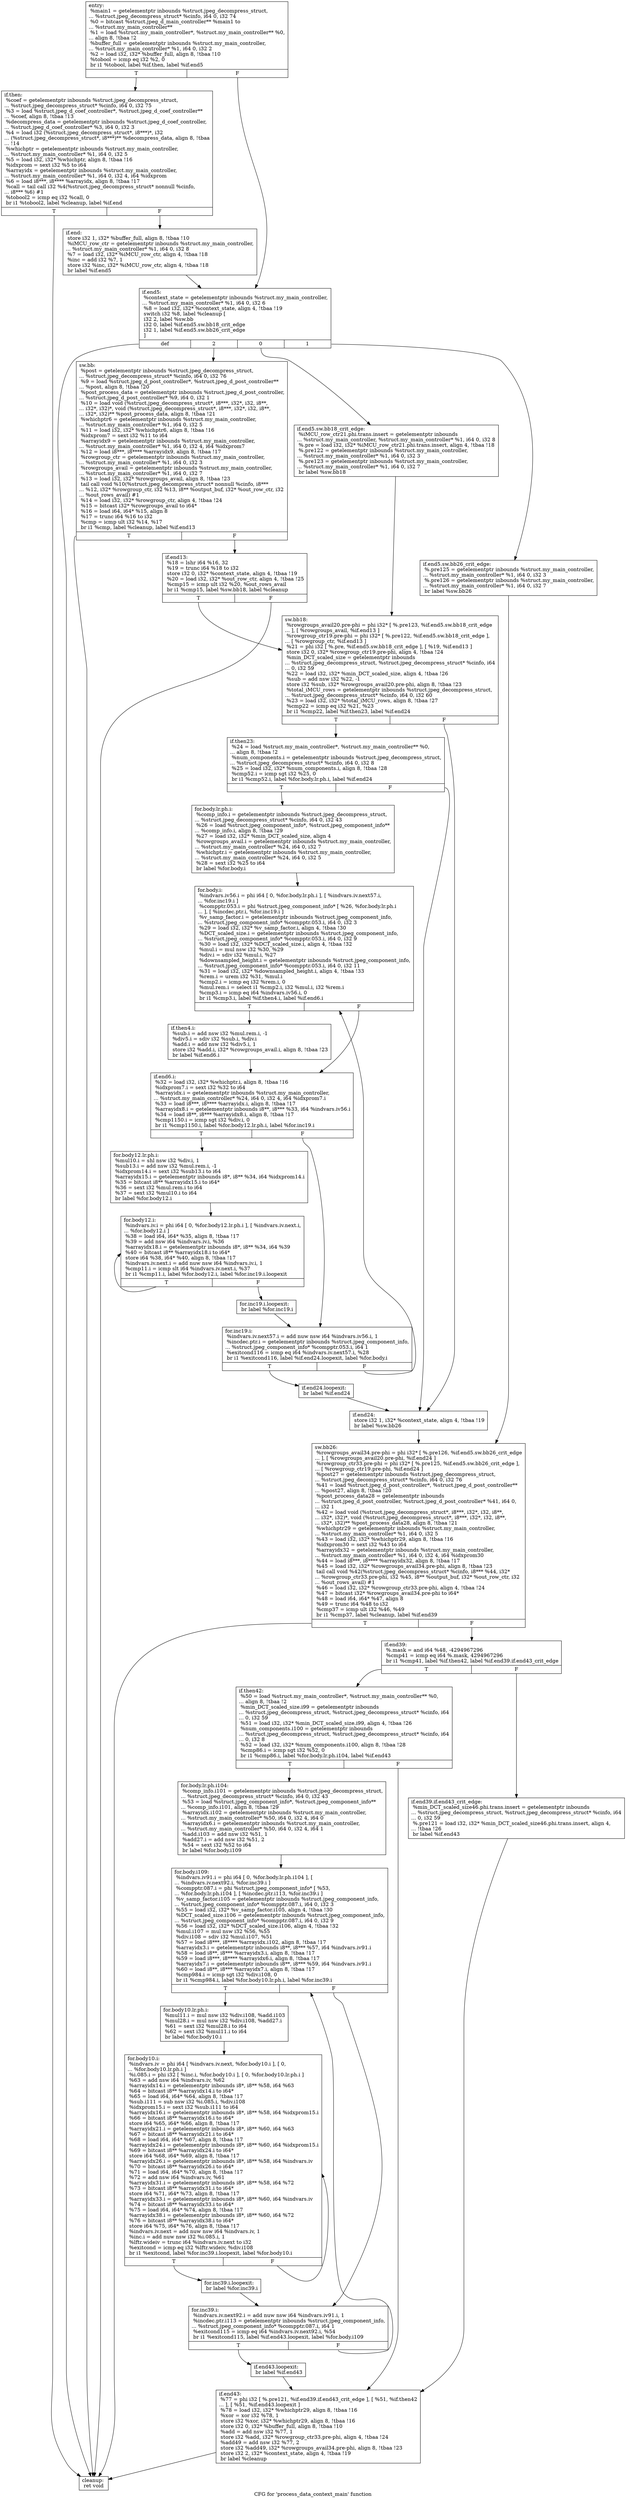 digraph "CFG for 'process_data_context_main' function" {
	label="CFG for 'process_data_context_main' function";

	Node0x6365c90 [shape=record,label="{entry:\l  %main1 = getelementptr inbounds %struct.jpeg_decompress_struct,\l... %struct.jpeg_decompress_struct* %cinfo, i64 0, i32 74\l  %0 = bitcast %struct.jpeg_d_main_controller** %main1 to\l... %struct.my_main_controller**\l  %1 = load %struct.my_main_controller*, %struct.my_main_controller** %0,\l... align 8, !tbaa !2\l  %buffer_full = getelementptr inbounds %struct.my_main_controller,\l... %struct.my_main_controller* %1, i64 0, i32 2\l  %2 = load i32, i32* %buffer_full, align 8, !tbaa !10\l  %tobool = icmp eq i32 %2, 0\l  br i1 %tobool, label %if.then, label %if.end5\l|{<s0>T|<s1>F}}"];
	Node0x6365c90:s0 -> Node0x6365f60;
	Node0x6365c90:s1 -> Node0x6366010;
	Node0x6365f60 [shape=record,label="{if.then:                                          \l  %coef = getelementptr inbounds %struct.jpeg_decompress_struct,\l... %struct.jpeg_decompress_struct* %cinfo, i64 0, i32 75\l  %3 = load %struct.jpeg_d_coef_controller*, %struct.jpeg_d_coef_controller**\l... %coef, align 8, !tbaa !13\l  %decompress_data = getelementptr inbounds %struct.jpeg_d_coef_controller,\l... %struct.jpeg_d_coef_controller* %3, i64 0, i32 3\l  %4 = load i32 (%struct.jpeg_decompress_struct*, i8***)*, i32\l... (%struct.jpeg_decompress_struct*, i8***)** %decompress_data, align 8, !tbaa\l... !14\l  %whichptr = getelementptr inbounds %struct.my_main_controller,\l... %struct.my_main_controller* %1, i64 0, i32 5\l  %5 = load i32, i32* %whichptr, align 8, !tbaa !16\l  %idxprom = sext i32 %5 to i64\l  %arrayidx = getelementptr inbounds %struct.my_main_controller,\l... %struct.my_main_controller* %1, i64 0, i32 4, i64 %idxprom\l  %6 = load i8***, i8**** %arrayidx, align 8, !tbaa !17\l  %call = tail call i32 %4(%struct.jpeg_decompress_struct* nonnull %cinfo,\l... i8*** %6) #1\l  %tobool2 = icmp eq i32 %call, 0\l  br i1 %tobool2, label %cleanup, label %if.end\l|{<s0>T|<s1>F}}"];
	Node0x6365f60:s0 -> Node0x6373630;
	Node0x6365f60:s1 -> Node0x6373700;
	Node0x6373700 [shape=record,label="{if.end:                                           \l  store i32 1, i32* %buffer_full, align 8, !tbaa !10\l  %iMCU_row_ctr = getelementptr inbounds %struct.my_main_controller,\l... %struct.my_main_controller* %1, i64 0, i32 8\l  %7 = load i32, i32* %iMCU_row_ctr, align 4, !tbaa !18\l  %inc = add i32 %7, 1\l  store i32 %inc, i32* %iMCU_row_ctr, align 4, !tbaa !18\l  br label %if.end5\l}"];
	Node0x6373700 -> Node0x6366010;
	Node0x6366010 [shape=record,label="{if.end5:                                          \l  %context_state = getelementptr inbounds %struct.my_main_controller,\l... %struct.my_main_controller* %1, i64 0, i32 6\l  %8 = load i32, i32* %context_state, align 4, !tbaa !19\l  switch i32 %8, label %cleanup [\l    i32 2, label %sw.bb\l    i32 0, label %if.end5.sw.bb18_crit_edge\l    i32 1, label %if.end5.sw.bb26_crit_edge\l  ]\l|{<s0>def|<s1>2|<s2>0|<s3>1}}"];
	Node0x6366010:s0 -> Node0x6373630;
	Node0x6366010:s1 -> Node0x6372a70;
	Node0x6366010:s2 -> Node0x6374960;
	Node0x6366010:s3 -> Node0x6374a80;
	Node0x6374a80 [shape=record,label="{if.end5.sw.bb26_crit_edge:                        \l  %.pre125 = getelementptr inbounds %struct.my_main_controller,\l... %struct.my_main_controller* %1, i64 0, i32 3\l  %.pre126 = getelementptr inbounds %struct.my_main_controller,\l... %struct.my_main_controller* %1, i64 0, i32 7\l  br label %sw.bb26\l}"];
	Node0x6374a80 -> Node0x635d660;
	Node0x6374960 [shape=record,label="{if.end5.sw.bb18_crit_edge:                        \l  %iMCU_row_ctr21.phi.trans.insert = getelementptr inbounds\l... %struct.my_main_controller, %struct.my_main_controller* %1, i64 0, i32 8\l  %.pre = load i32, i32* %iMCU_row_ctr21.phi.trans.insert, align 4, !tbaa !18\l  %.pre122 = getelementptr inbounds %struct.my_main_controller,\l... %struct.my_main_controller* %1, i64 0, i32 3\l  %.pre123 = getelementptr inbounds %struct.my_main_controller,\l... %struct.my_main_controller* %1, i64 0, i32 7\l  br label %sw.bb18\l}"];
	Node0x6374960 -> Node0x635d9b0;
	Node0x6372a70 [shape=record,label="{sw.bb:                                            \l  %post = getelementptr inbounds %struct.jpeg_decompress_struct,\l... %struct.jpeg_decompress_struct* %cinfo, i64 0, i32 76\l  %9 = load %struct.jpeg_d_post_controller*, %struct.jpeg_d_post_controller**\l... %post, align 8, !tbaa !20\l  %post_process_data = getelementptr inbounds %struct.jpeg_d_post_controller,\l... %struct.jpeg_d_post_controller* %9, i64 0, i32 1\l  %10 = load void (%struct.jpeg_decompress_struct*, i8***, i32*, i32, i8**,\l... i32*, i32)*, void (%struct.jpeg_decompress_struct*, i8***, i32*, i32, i8**,\l... i32*, i32)** %post_process_data, align 8, !tbaa !21\l  %whichptr6 = getelementptr inbounds %struct.my_main_controller,\l... %struct.my_main_controller* %1, i64 0, i32 5\l  %11 = load i32, i32* %whichptr6, align 8, !tbaa !16\l  %idxprom7 = sext i32 %11 to i64\l  %arrayidx9 = getelementptr inbounds %struct.my_main_controller,\l... %struct.my_main_controller* %1, i64 0, i32 4, i64 %idxprom7\l  %12 = load i8***, i8**** %arrayidx9, align 8, !tbaa !17\l  %rowgroup_ctr = getelementptr inbounds %struct.my_main_controller,\l... %struct.my_main_controller* %1, i64 0, i32 3\l  %rowgroups_avail = getelementptr inbounds %struct.my_main_controller,\l... %struct.my_main_controller* %1, i64 0, i32 7\l  %13 = load i32, i32* %rowgroups_avail, align 8, !tbaa !23\l  tail call void %10(%struct.jpeg_decompress_struct* nonnull %cinfo, i8***\l... %12, i32* %rowgroup_ctr, i32 %13, i8** %output_buf, i32* %out_row_ctr, i32\l... %out_rows_avail) #1\l  %14 = load i32, i32* %rowgroup_ctr, align 4, !tbaa !24\l  %15 = bitcast i32* %rowgroups_avail to i64*\l  %16 = load i64, i64* %15, align 8\l  %17 = trunc i64 %16 to i32\l  %cmp = icmp ult i32 %14, %17\l  br i1 %cmp, label %cleanup, label %if.end13\l|{<s0>T|<s1>F}}"];
	Node0x6372a70:s0 -> Node0x6373630;
	Node0x6372a70:s1 -> Node0x6372cb0;
	Node0x6372cb0 [shape=record,label="{if.end13:                                         \l  %18 = lshr i64 %16, 32\l  %19 = trunc i64 %18 to i32\l  store i32 0, i32* %context_state, align 4, !tbaa !19\l  %20 = load i32, i32* %out_row_ctr, align 4, !tbaa !25\l  %cmp15 = icmp ult i32 %20, %out_rows_avail\l  br i1 %cmp15, label %sw.bb18, label %cleanup\l|{<s0>T|<s1>F}}"];
	Node0x6372cb0:s0 -> Node0x635d9b0;
	Node0x6372cb0:s1 -> Node0x6373630;
	Node0x635d9b0 [shape=record,label="{sw.bb18:                                          \l  %rowgroups_avail20.pre-phi = phi i32* [ %.pre123, %if.end5.sw.bb18_crit_edge\l... ], [ %rowgroups_avail, %if.end13 ]\l  %rowgroup_ctr19.pre-phi = phi i32* [ %.pre122, %if.end5.sw.bb18_crit_edge ],\l... [ %rowgroup_ctr, %if.end13 ]\l  %21 = phi i32 [ %.pre, %if.end5.sw.bb18_crit_edge ], [ %19, %if.end13 ]\l  store i32 0, i32* %rowgroup_ctr19.pre-phi, align 4, !tbaa !24\l  %min_DCT_scaled_size = getelementptr inbounds\l... %struct.jpeg_decompress_struct, %struct.jpeg_decompress_struct* %cinfo, i64\l... 0, i32 59\l  %22 = load i32, i32* %min_DCT_scaled_size, align 4, !tbaa !26\l  %sub = add nsw i32 %22, -1\l  store i32 %sub, i32* %rowgroups_avail20.pre-phi, align 8, !tbaa !23\l  %total_iMCU_rows = getelementptr inbounds %struct.jpeg_decompress_struct,\l... %struct.jpeg_decompress_struct* %cinfo, i64 0, i32 60\l  %23 = load i32, i32* %total_iMCU_rows, align 8, !tbaa !27\l  %cmp22 = icmp eq i32 %21, %23\l  br i1 %cmp22, label %if.then23, label %if.end24\l|{<s0>T|<s1>F}}"];
	Node0x635d9b0:s0 -> Node0x6374b10;
	Node0x635d9b0:s1 -> Node0x6374bf0;
	Node0x6374b10 [shape=record,label="{if.then23:                                        \l  %24 = load %struct.my_main_controller*, %struct.my_main_controller** %0,\l... align 8, !tbaa !2\l  %num_components.i = getelementptr inbounds %struct.jpeg_decompress_struct,\l... %struct.jpeg_decompress_struct* %cinfo, i64 0, i32 8\l  %25 = load i32, i32* %num_components.i, align 8, !tbaa !28\l  %cmp52.i = icmp sgt i32 %25, 0\l  br i1 %cmp52.i, label %for.body.lr.ph.i, label %if.end24\l|{<s0>T|<s1>F}}"];
	Node0x6374b10:s0 -> Node0x637a400;
	Node0x6374b10:s1 -> Node0x6374bf0;
	Node0x637a400 [shape=record,label="{for.body.lr.ph.i:                                 \l  %comp_info.i = getelementptr inbounds %struct.jpeg_decompress_struct,\l... %struct.jpeg_decompress_struct* %cinfo, i64 0, i32 43\l  %26 = load %struct.jpeg_component_info*, %struct.jpeg_component_info**\l... %comp_info.i, align 8, !tbaa !29\l  %27 = load i32, i32* %min_DCT_scaled_size, align 4\l  %rowgroups_avail.i = getelementptr inbounds %struct.my_main_controller,\l... %struct.my_main_controller* %24, i64 0, i32 7\l  %whichptr.i = getelementptr inbounds %struct.my_main_controller,\l... %struct.my_main_controller* %24, i64 0, i32 5\l  %28 = sext i32 %25 to i64\l  br label %for.body.i\l}"];
	Node0x637a400 -> Node0x637a8c0;
	Node0x637a8c0 [shape=record,label="{for.body.i:                                       \l  %indvars.iv56.i = phi i64 [ 0, %for.body.lr.ph.i ], [ %indvars.iv.next57.i,\l... %for.inc19.i ]\l  %compptr.053.i = phi %struct.jpeg_component_info* [ %26, %for.body.lr.ph.i\l... ], [ %incdec.ptr.i, %for.inc19.i ]\l  %v_samp_factor.i = getelementptr inbounds %struct.jpeg_component_info,\l... %struct.jpeg_component_info* %compptr.053.i, i64 0, i32 3\l  %29 = load i32, i32* %v_samp_factor.i, align 4, !tbaa !30\l  %DCT_scaled_size.i = getelementptr inbounds %struct.jpeg_component_info,\l... %struct.jpeg_component_info* %compptr.053.i, i64 0, i32 9\l  %30 = load i32, i32* %DCT_scaled_size.i, align 4, !tbaa !32\l  %mul.i = mul nsw i32 %30, %29\l  %div.i = sdiv i32 %mul.i, %27\l  %downsampled_height.i = getelementptr inbounds %struct.jpeg_component_info,\l... %struct.jpeg_component_info* %compptr.053.i, i64 0, i32 11\l  %31 = load i32, i32* %downsampled_height.i, align 4, !tbaa !33\l  %rem.i = urem i32 %31, %mul.i\l  %cmp2.i = icmp eq i32 %rem.i, 0\l  %mul.rem.i = select i1 %cmp2.i, i32 %mul.i, i32 %rem.i\l  %cmp3.i = icmp eq i64 %indvars.iv56.i, 0\l  br i1 %cmp3.i, label %if.then4.i, label %if.end6.i\l|{<s0>T|<s1>F}}"];
	Node0x637a8c0:s0 -> Node0x637b690;
	Node0x637a8c0:s1 -> Node0x637b770;
	Node0x637b690 [shape=record,label="{if.then4.i:                                       \l  %sub.i = add nsw i32 %mul.rem.i, -1\l  %div5.i = sdiv i32 %sub.i, %div.i\l  %add.i = add nsw i32 %div5.i, 1\l  store i32 %add.i, i32* %rowgroups_avail.i, align 8, !tbaa !23\l  br label %if.end6.i\l}"];
	Node0x637b690 -> Node0x637b770;
	Node0x637b770 [shape=record,label="{if.end6.i:                                        \l  %32 = load i32, i32* %whichptr.i, align 8, !tbaa !16\l  %idxprom7.i = sext i32 %32 to i64\l  %arrayidx.i = getelementptr inbounds %struct.my_main_controller,\l... %struct.my_main_controller* %24, i64 0, i32 4, i64 %idxprom7.i\l  %33 = load i8***, i8**** %arrayidx.i, align 8, !tbaa !17\l  %arrayidx8.i = getelementptr inbounds i8**, i8*** %33, i64 %indvars.iv56.i\l  %34 = load i8**, i8*** %arrayidx8.i, align 8, !tbaa !17\l  %cmp1150.i = icmp sgt i32 %div.i, 0\l  br i1 %cmp1150.i, label %for.body12.lr.ph.i, label %for.inc19.i\l|{<s0>T|<s1>F}}"];
	Node0x637b770:s0 -> Node0x637c010;
	Node0x637b770:s1 -> Node0x637aa40;
	Node0x637c010 [shape=record,label="{for.body12.lr.ph.i:                               \l  %mul10.i = shl nsw i32 %div.i, 1\l  %sub13.i = add nsw i32 %mul.rem.i, -1\l  %idxprom14.i = sext i32 %sub13.i to i64\l  %arrayidx15.i = getelementptr inbounds i8*, i8** %34, i64 %idxprom14.i\l  %35 = bitcast i8** %arrayidx15.i to i64*\l  %36 = sext i32 %mul.rem.i to i64\l  %37 = sext i32 %mul10.i to i64\l  br label %for.body12.i\l}"];
	Node0x637c010 -> Node0x637c4b0;
	Node0x637c4b0 [shape=record,label="{for.body12.i:                                     \l  %indvars.iv.i = phi i64 [ 0, %for.body12.lr.ph.i ], [ %indvars.iv.next.i,\l... %for.body12.i ]\l  %38 = load i64, i64* %35, align 8, !tbaa !17\l  %39 = add nsw i64 %indvars.iv.i, %36\l  %arrayidx18.i = getelementptr inbounds i8*, i8** %34, i64 %39\l  %40 = bitcast i8** %arrayidx18.i to i64*\l  store i64 %38, i64* %40, align 8, !tbaa !17\l  %indvars.iv.next.i = add nuw nsw i64 %indvars.iv.i, 1\l  %cmp11.i = icmp slt i64 %indvars.iv.next.i, %37\l  br i1 %cmp11.i, label %for.body12.i, label %for.inc19.i.loopexit\l|{<s0>T|<s1>F}}"];
	Node0x637c4b0:s0 -> Node0x637c4b0;
	Node0x637c4b0:s1 -> Node0x637cb10;
	Node0x637cb10 [shape=record,label="{for.inc19.i.loopexit:                             \l  br label %for.inc19.i\l}"];
	Node0x637cb10 -> Node0x637aa40;
	Node0x637aa40 [shape=record,label="{for.inc19.i:                                      \l  %indvars.iv.next57.i = add nuw nsw i64 %indvars.iv56.i, 1\l  %incdec.ptr.i = getelementptr inbounds %struct.jpeg_component_info,\l... %struct.jpeg_component_info* %compptr.053.i, i64 1\l  %exitcond116 = icmp eq i64 %indvars.iv.next57.i, %28\l  br i1 %exitcond116, label %if.end24.loopexit, label %for.body.i\l|{<s0>T|<s1>F}}"];
	Node0x637aa40:s0 -> Node0x637ce00;
	Node0x637aa40:s1 -> Node0x637a8c0;
	Node0x637ce00 [shape=record,label="{if.end24.loopexit:                                \l  br label %if.end24\l}"];
	Node0x637ce00 -> Node0x6374bf0;
	Node0x6374bf0 [shape=record,label="{if.end24:                                         \l  store i32 1, i32* %context_state, align 4, !tbaa !19\l  br label %sw.bb26\l}"];
	Node0x6374bf0 -> Node0x635d660;
	Node0x635d660 [shape=record,label="{sw.bb26:                                          \l  %rowgroups_avail34.pre-phi = phi i32* [ %.pre126, %if.end5.sw.bb26_crit_edge\l... ], [ %rowgroups_avail20.pre-phi, %if.end24 ]\l  %rowgroup_ctr33.pre-phi = phi i32* [ %.pre125, %if.end5.sw.bb26_crit_edge ],\l... [ %rowgroup_ctr19.pre-phi, %if.end24 ]\l  %post27 = getelementptr inbounds %struct.jpeg_decompress_struct,\l... %struct.jpeg_decompress_struct* %cinfo, i64 0, i32 76\l  %41 = load %struct.jpeg_d_post_controller*, %struct.jpeg_d_post_controller**\l... %post27, align 8, !tbaa !20\l  %post_process_data28 = getelementptr inbounds\l... %struct.jpeg_d_post_controller, %struct.jpeg_d_post_controller* %41, i64 0,\l... i32 1\l  %42 = load void (%struct.jpeg_decompress_struct*, i8***, i32*, i32, i8**,\l... i32*, i32)*, void (%struct.jpeg_decompress_struct*, i8***, i32*, i32, i8**,\l... i32*, i32)** %post_process_data28, align 8, !tbaa !21\l  %whichptr29 = getelementptr inbounds %struct.my_main_controller,\l... %struct.my_main_controller* %1, i64 0, i32 5\l  %43 = load i32, i32* %whichptr29, align 8, !tbaa !16\l  %idxprom30 = sext i32 %43 to i64\l  %arrayidx32 = getelementptr inbounds %struct.my_main_controller,\l... %struct.my_main_controller* %1, i64 0, i32 4, i64 %idxprom30\l  %44 = load i8***, i8**** %arrayidx32, align 8, !tbaa !17\l  %45 = load i32, i32* %rowgroups_avail34.pre-phi, align 8, !tbaa !23\l  tail call void %42(%struct.jpeg_decompress_struct* %cinfo, i8*** %44, i32*\l... %rowgroup_ctr33.pre-phi, i32 %45, i8** %output_buf, i32* %out_row_ctr, i32\l... %out_rows_avail) #1\l  %46 = load i32, i32* %rowgroup_ctr33.pre-phi, align 4, !tbaa !24\l  %47 = bitcast i32* %rowgroups_avail34.pre-phi to i64*\l  %48 = load i64, i64* %47, align 8\l  %49 = trunc i64 %48 to i32\l  %cmp37 = icmp ult i32 %46, %49\l  br i1 %cmp37, label %cleanup, label %if.end39\l|{<s0>T|<s1>F}}"];
	Node0x635d660:s0 -> Node0x6373630;
	Node0x635d660:s1 -> Node0x637eb20;
	Node0x637eb20 [shape=record,label="{if.end39:                                         \l  %.mask = and i64 %48, -4294967296\l  %cmp41 = icmp eq i64 %.mask, 4294967296\l  br i1 %cmp41, label %if.then42, label %if.end39.if.end43_crit_edge\l|{<s0>T|<s1>F}}"];
	Node0x637eb20:s0 -> Node0x637ee00;
	Node0x637eb20:s1 -> Node0x637ee80;
	Node0x637ee80 [shape=record,label="{if.end39.if.end43_crit_edge:                      \l  %min_DCT_scaled_size46.phi.trans.insert = getelementptr inbounds\l... %struct.jpeg_decompress_struct, %struct.jpeg_decompress_struct* %cinfo, i64\l... 0, i32 59\l  %.pre121 = load i32, i32* %min_DCT_scaled_size46.phi.trans.insert, align 4,\l... !tbaa !26\l  br label %if.end43\l}"];
	Node0x637ee80 -> Node0x637f160;
	Node0x637ee00 [shape=record,label="{if.then42:                                        \l  %50 = load %struct.my_main_controller*, %struct.my_main_controller** %0,\l... align 8, !tbaa !2\l  %min_DCT_scaled_size.i99 = getelementptr inbounds\l... %struct.jpeg_decompress_struct, %struct.jpeg_decompress_struct* %cinfo, i64\l... 0, i32 59\l  %51 = load i32, i32* %min_DCT_scaled_size.i99, align 4, !tbaa !26\l  %num_components.i100 = getelementptr inbounds\l... %struct.jpeg_decompress_struct, %struct.jpeg_decompress_struct* %cinfo, i64\l... 0, i32 8\l  %52 = load i32, i32* %num_components.i100, align 8, !tbaa !28\l  %cmp86.i = icmp sgt i32 %52, 0\l  br i1 %cmp86.i, label %for.body.lr.ph.i104, label %if.end43\l|{<s0>T|<s1>F}}"];
	Node0x637ee00:s0 -> Node0x637f570;
	Node0x637ee00:s1 -> Node0x637f160;
	Node0x637f570 [shape=record,label="{for.body.lr.ph.i104:                              \l  %comp_info.i101 = getelementptr inbounds %struct.jpeg_decompress_struct,\l... %struct.jpeg_decompress_struct* %cinfo, i64 0, i32 43\l  %53 = load %struct.jpeg_component_info*, %struct.jpeg_component_info**\l... %comp_info.i101, align 8, !tbaa !29\l  %arrayidx.i102 = getelementptr inbounds %struct.my_main_controller,\l... %struct.my_main_controller* %50, i64 0, i32 4, i64 0\l  %arrayidx6.i = getelementptr inbounds %struct.my_main_controller,\l... %struct.my_main_controller* %50, i64 0, i32 4, i64 1\l  %add.i103 = add nsw i32 %51, 1\l  %add27.i = add nsw i32 %51, 2\l  %54 = sext i32 %52 to i64\l  br label %for.body.i109\l}"];
	Node0x637f570 -> Node0x637fb10;
	Node0x637fb10 [shape=record,label="{for.body.i109:                                    \l  %indvars.iv91.i = phi i64 [ 0, %for.body.lr.ph.i104 ], [\l... %indvars.iv.next92.i, %for.inc39.i ]\l  %compptr.087.i = phi %struct.jpeg_component_info* [ %53,\l... %for.body.lr.ph.i104 ], [ %incdec.ptr.i113, %for.inc39.i ]\l  %v_samp_factor.i105 = getelementptr inbounds %struct.jpeg_component_info,\l... %struct.jpeg_component_info* %compptr.087.i, i64 0, i32 3\l  %55 = load i32, i32* %v_samp_factor.i105, align 4, !tbaa !30\l  %DCT_scaled_size.i106 = getelementptr inbounds %struct.jpeg_component_info,\l... %struct.jpeg_component_info* %compptr.087.i, i64 0, i32 9\l  %56 = load i32, i32* %DCT_scaled_size.i106, align 4, !tbaa !32\l  %mul.i107 = mul nsw i32 %56, %55\l  %div.i108 = sdiv i32 %mul.i107, %51\l  %57 = load i8***, i8**** %arrayidx.i102, align 8, !tbaa !17\l  %arrayidx3.i = getelementptr inbounds i8**, i8*** %57, i64 %indvars.iv91.i\l  %58 = load i8**, i8*** %arrayidx3.i, align 8, !tbaa !17\l  %59 = load i8***, i8**** %arrayidx6.i, align 8, !tbaa !17\l  %arrayidx7.i = getelementptr inbounds i8**, i8*** %59, i64 %indvars.iv91.i\l  %60 = load i8**, i8*** %arrayidx7.i, align 8, !tbaa !17\l  %cmp984.i = icmp sgt i32 %div.i108, 0\l  br i1 %cmp984.i, label %for.body10.lr.ph.i, label %for.inc39.i\l|{<s0>T|<s1>F}}"];
	Node0x637fb10:s0 -> Node0x6365390;
	Node0x637fb10:s1 -> Node0x637fce0;
	Node0x6365390 [shape=record,label="{for.body10.lr.ph.i:                               \l  %mul11.i = mul nsw i32 %div.i108, %add.i103\l  %mul28.i = mul nsw i32 %div.i108, %add27.i\l  %61 = sext i32 %mul28.i to i64\l  %62 = sext i32 %mul11.i to i64\l  br label %for.body10.i\l}"];
	Node0x6365390 -> Node0x63656a0;
	Node0x63656a0 [shape=record,label="{for.body10.i:                                     \l  %indvars.iv = phi i64 [ %indvars.iv.next, %for.body10.i ], [ 0,\l... %for.body10.lr.ph.i ]\l  %i.085.i = phi i32 [ %inc.i, %for.body10.i ], [ 0, %for.body10.lr.ph.i ]\l  %63 = add nsw i64 %indvars.iv, %62\l  %arrayidx14.i = getelementptr inbounds i8*, i8** %58, i64 %63\l  %64 = bitcast i8** %arrayidx14.i to i64*\l  %65 = load i64, i64* %64, align 8, !tbaa !17\l  %sub.i111 = sub nsw i32 %i.085.i, %div.i108\l  %idxprom15.i = sext i32 %sub.i111 to i64\l  %arrayidx16.i = getelementptr inbounds i8*, i8** %58, i64 %idxprom15.i\l  %66 = bitcast i8** %arrayidx16.i to i64*\l  store i64 %65, i64* %66, align 8, !tbaa !17\l  %arrayidx21.i = getelementptr inbounds i8*, i8** %60, i64 %63\l  %67 = bitcast i8** %arrayidx21.i to i64*\l  %68 = load i64, i64* %67, align 8, !tbaa !17\l  %arrayidx24.i = getelementptr inbounds i8*, i8** %60, i64 %idxprom15.i\l  %69 = bitcast i8** %arrayidx24.i to i64*\l  store i64 %68, i64* %69, align 8, !tbaa !17\l  %arrayidx26.i = getelementptr inbounds i8*, i8** %58, i64 %indvars.iv\l  %70 = bitcast i8** %arrayidx26.i to i64*\l  %71 = load i64, i64* %70, align 8, !tbaa !17\l  %72 = add nsw i64 %indvars.iv, %61\l  %arrayidx31.i = getelementptr inbounds i8*, i8** %58, i64 %72\l  %73 = bitcast i8** %arrayidx31.i to i64*\l  store i64 %71, i64* %73, align 8, !tbaa !17\l  %arrayidx33.i = getelementptr inbounds i8*, i8** %60, i64 %indvars.iv\l  %74 = bitcast i8** %arrayidx33.i to i64*\l  %75 = load i64, i64* %74, align 8, !tbaa !17\l  %arrayidx38.i = getelementptr inbounds i8*, i8** %60, i64 %72\l  %76 = bitcast i8** %arrayidx38.i to i64*\l  store i64 %75, i64* %76, align 8, !tbaa !17\l  %indvars.iv.next = add nuw nsw i64 %indvars.iv, 1\l  %inc.i = add nuw nsw i32 %i.085.i, 1\l  %lftr.wideiv = trunc i64 %indvars.iv.next to i32\l  %exitcond = icmp eq i32 %lftr.wideiv, %div.i108\l  br i1 %exitcond, label %for.inc39.i.loopexit, label %for.body10.i\l|{<s0>T|<s1>F}}"];
	Node0x63656a0:s0 -> Node0x6368dc0;
	Node0x63656a0:s1 -> Node0x63656a0;
	Node0x6368dc0 [shape=record,label="{for.inc39.i.loopexit:                             \l  br label %for.inc39.i\l}"];
	Node0x6368dc0 -> Node0x637fce0;
	Node0x637fce0 [shape=record,label="{for.inc39.i:                                      \l  %indvars.iv.next92.i = add nuw nsw i64 %indvars.iv91.i, 1\l  %incdec.ptr.i113 = getelementptr inbounds %struct.jpeg_component_info,\l... %struct.jpeg_component_info* %compptr.087.i, i64 1\l  %exitcond115 = icmp eq i64 %indvars.iv.next92.i, %54\l  br i1 %exitcond115, label %if.end43.loopexit, label %for.body.i109\l|{<s0>T|<s1>F}}"];
	Node0x637fce0:s0 -> Node0x63690e0;
	Node0x637fce0:s1 -> Node0x637fb10;
	Node0x63690e0 [shape=record,label="{if.end43.loopexit:                                \l  br label %if.end43\l}"];
	Node0x63690e0 -> Node0x637f160;
	Node0x637f160 [shape=record,label="{if.end43:                                         \l  %77 = phi i32 [ %.pre121, %if.end39.if.end43_crit_edge ], [ %51, %if.then42\l... ], [ %51, %if.end43.loopexit ]\l  %78 = load i32, i32* %whichptr29, align 8, !tbaa !16\l  %xor = xor i32 %78, 1\l  store i32 %xor, i32* %whichptr29, align 8, !tbaa !16\l  store i32 0, i32* %buffer_full, align 8, !tbaa !10\l  %add = add nsw i32 %77, 1\l  store i32 %add, i32* %rowgroup_ctr33.pre-phi, align 4, !tbaa !24\l  %add49 = add nsw i32 %77, 2\l  store i32 %add49, i32* %rowgroups_avail34.pre-phi, align 8, !tbaa !23\l  store i32 2, i32* %context_state, align 4, !tbaa !19\l  br label %cleanup\l}"];
	Node0x637f160 -> Node0x6373630;
	Node0x6373630 [shape=record,label="{cleanup:                                          \l  ret void\l}"];
}
